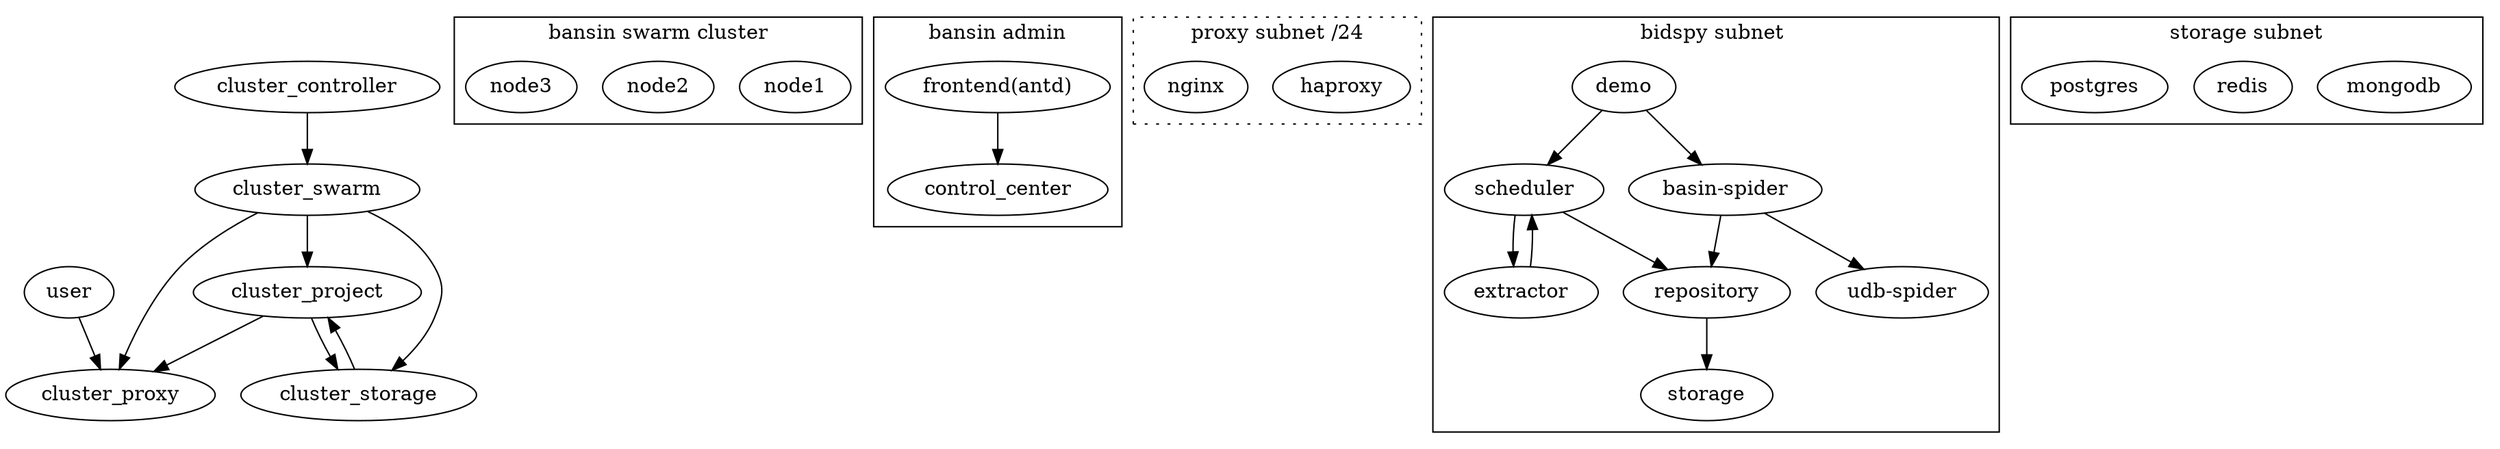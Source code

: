 digraph G {

    "user"

    subgraph cluster_swarm {
        label = "bansin swarm cluster";
        "node1"
        "node2"
        "node3"
    }

    subgraph cluster_controller {
        label = "bansin admin";
        "frontend(antd)" -> "control_center"
    }

   subgraph cluster_proxy {
        label = "proxy subnet /24";
        "haproxy"
        "nginx"
        graph[style=dotted];
    }

   subgraph cluster_project {

        label = "bidspy subnet ";
        "demo"
        "extractor"
        "scheduler"
        "repository"
        "basin-spider"
        "udb-spider"


        "demo" -> "basin-spider"
        "demo" -> "scheduler"
        "extractor" -> "scheduler"
        "scheduler" -> "extractor"
        "scheduler" -> "repository"
        "basin-spider" -> "repository"
        "repository" -> "storage"
        "basin-spider" -> "udb-spider"

    }

    subgraph cluster_storage {
        label = "storage subnet";
        "mongodb"
        "redis"
        "postgres"

    }


    "cluster_controller" -> "cluster_swarm"  [lhead=cluster_swarm]
    "cluster_swarm" -> "cluster_proxy"
    "cluster_swarm" -> "cluster_project"
    "cluster_swarm" -> "cluster_storage"

    "user" -> "cluster_proxy"
    "cluster_project" -> "cluster_proxy"
    "cluster_project" -> "cluster_storage"
    "cluster_storage" -> "cluster_project"

}